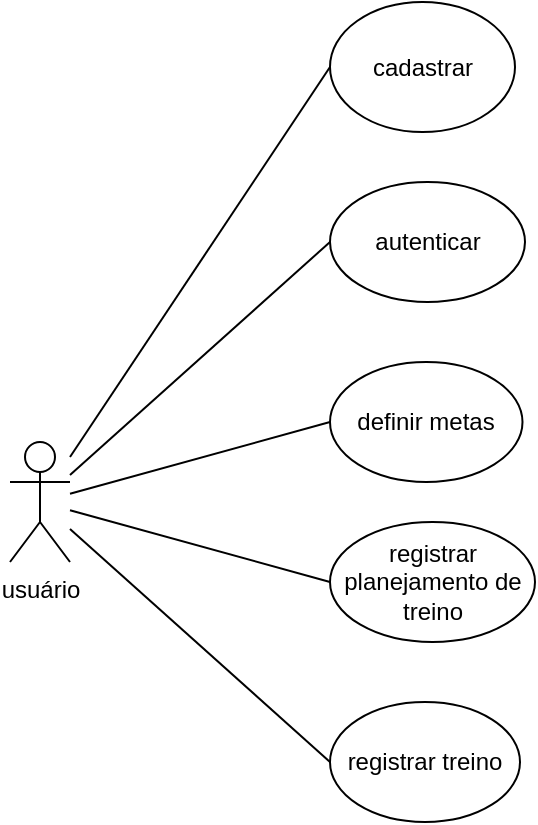 <mxfile version="24.7.17">
  <diagram name="Página-1" id="1iie6qSilTKwe_YNHS6K">
    <mxGraphModel dx="880" dy="1616" grid="1" gridSize="10" guides="1" tooltips="1" connect="1" arrows="1" fold="1" page="1" pageScale="1" pageWidth="827" pageHeight="1169" math="0" shadow="0">
      <root>
        <mxCell id="0" />
        <mxCell id="1" parent="0" />
        <mxCell id="6_3hZJ3YQ82lTNYOdCba-1" value="usuário" style="shape=umlActor;verticalLabelPosition=bottom;verticalAlign=top;html=1;outlineConnect=0;" parent="1" vertex="1">
          <mxGeometry x="400" y="210" width="30" height="60" as="geometry" />
        </mxCell>
        <mxCell id="6_3hZJ3YQ82lTNYOdCba-2" value="cadastrar" style="ellipse;whiteSpace=wrap;html=1;" parent="1" vertex="1">
          <mxGeometry x="560" y="-10" width="92.5" height="65" as="geometry" />
        </mxCell>
        <mxCell id="IK2AJUG-EuHcYFsYNcpP-2" value="autenticar" style="ellipse;whiteSpace=wrap;html=1;" vertex="1" parent="1">
          <mxGeometry x="560" y="80" width="97.5" height="60" as="geometry" />
        </mxCell>
        <mxCell id="IK2AJUG-EuHcYFsYNcpP-3" value="registrar planejamento de treino" style="ellipse;whiteSpace=wrap;html=1;" vertex="1" parent="1">
          <mxGeometry x="560" y="250" width="102.5" height="60" as="geometry" />
        </mxCell>
        <mxCell id="IK2AJUG-EuHcYFsYNcpP-4" value="registrar treino" style="ellipse;whiteSpace=wrap;html=1;" vertex="1" parent="1">
          <mxGeometry x="560" y="340" width="95" height="60" as="geometry" />
        </mxCell>
        <mxCell id="IK2AJUG-EuHcYFsYNcpP-5" value="definir metas" style="ellipse;whiteSpace=wrap;html=1;" vertex="1" parent="1">
          <mxGeometry x="560" y="170" width="96.25" height="60" as="geometry" />
        </mxCell>
        <mxCell id="IK2AJUG-EuHcYFsYNcpP-7" value="" style="endArrow=none;html=1;rounded=0;entryX=0;entryY=0.5;entryDx=0;entryDy=0;" edge="1" parent="1" source="6_3hZJ3YQ82lTNYOdCba-1" target="6_3hZJ3YQ82lTNYOdCba-2">
          <mxGeometry width="50" height="50" relative="1" as="geometry">
            <mxPoint x="472.5" y="270" as="sourcePoint" />
            <mxPoint x="522.5" y="220" as="targetPoint" />
          </mxGeometry>
        </mxCell>
        <mxCell id="IK2AJUG-EuHcYFsYNcpP-11" value="" style="endArrow=none;html=1;rounded=0;entryX=0;entryY=0.5;entryDx=0;entryDy=0;" edge="1" parent="1" source="6_3hZJ3YQ82lTNYOdCba-1" target="IK2AJUG-EuHcYFsYNcpP-5">
          <mxGeometry width="50" height="50" relative="1" as="geometry">
            <mxPoint x="440" y="140" as="sourcePoint" />
            <mxPoint x="490" y="90" as="targetPoint" />
          </mxGeometry>
        </mxCell>
        <mxCell id="IK2AJUG-EuHcYFsYNcpP-12" value="" style="endArrow=none;html=1;rounded=0;entryX=0;entryY=0.5;entryDx=0;entryDy=0;" edge="1" parent="1" source="6_3hZJ3YQ82lTNYOdCba-1" target="IK2AJUG-EuHcYFsYNcpP-2">
          <mxGeometry width="50" height="50" relative="1" as="geometry">
            <mxPoint x="420" y="390" as="sourcePoint" />
            <mxPoint x="470" y="340" as="targetPoint" />
          </mxGeometry>
        </mxCell>
        <mxCell id="IK2AJUG-EuHcYFsYNcpP-13" value="" style="endArrow=none;html=1;rounded=0;entryX=0;entryY=0.5;entryDx=0;entryDy=0;" edge="1" parent="1" source="6_3hZJ3YQ82lTNYOdCba-1" target="IK2AJUG-EuHcYFsYNcpP-4">
          <mxGeometry width="50" height="50" relative="1" as="geometry">
            <mxPoint x="420" y="410" as="sourcePoint" />
            <mxPoint x="470" y="360" as="targetPoint" />
          </mxGeometry>
        </mxCell>
        <mxCell id="IK2AJUG-EuHcYFsYNcpP-15" value="" style="endArrow=none;html=1;rounded=0;entryX=0;entryY=0.5;entryDx=0;entryDy=0;" edge="1" parent="1" source="6_3hZJ3YQ82lTNYOdCba-1" target="IK2AJUG-EuHcYFsYNcpP-3">
          <mxGeometry width="50" height="50" relative="1" as="geometry">
            <mxPoint x="480" y="290" as="sourcePoint" />
            <mxPoint x="530" y="240" as="targetPoint" />
          </mxGeometry>
        </mxCell>
      </root>
    </mxGraphModel>
  </diagram>
</mxfile>
